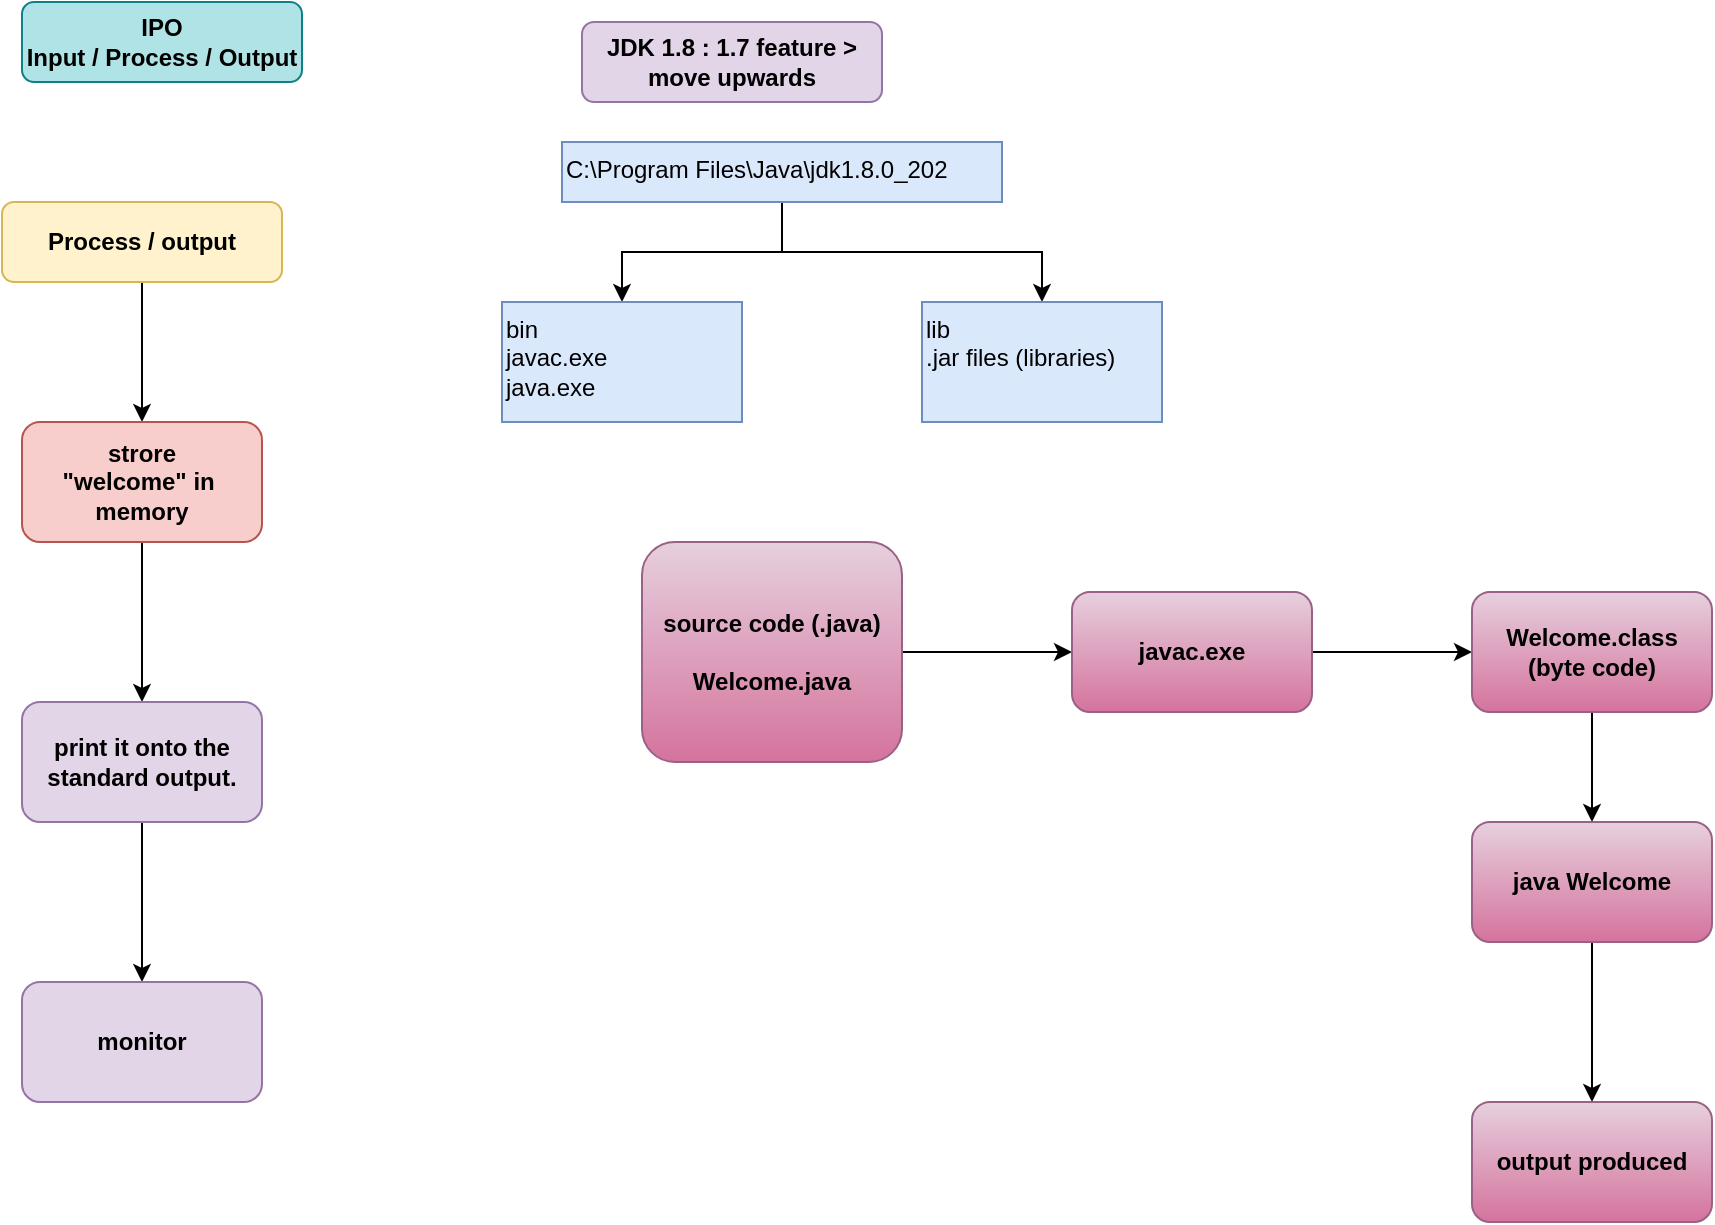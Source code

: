 <mxfile version="15.2.7" type="device" pages="3"><diagram id="3D3bEZcCuzl8r_ZEKV-4" name="gs"><mxGraphModel dx="1024" dy="600" grid="1" gridSize="10" guides="1" tooltips="1" connect="1" arrows="1" fold="1" page="1" pageScale="1" pageWidth="850" pageHeight="1100" math="0" shadow="0"><root><mxCell id="0"/><mxCell id="1" parent="0"/><mxCell id="_SUTj0Vu-gXyJGRvz1xc-1" value="IPO&lt;br&gt;Input / Process / Output" style="rounded=1;whiteSpace=wrap;html=1;fillColor=#b0e3e6;strokeColor=#0e8088;fontStyle=1;" parent="1" vertex="1"><mxGeometry x="50" y="40" width="140" height="40" as="geometry"/></mxCell><mxCell id="_SUTj0Vu-gXyJGRvz1xc-6" value="" style="edgeStyle=orthogonalEdgeStyle;rounded=0;orthogonalLoop=1;jettySize=auto;html=1;" parent="1" source="_SUTj0Vu-gXyJGRvz1xc-2" target="_SUTj0Vu-gXyJGRvz1xc-5" edge="1"><mxGeometry relative="1" as="geometry"/></mxCell><mxCell id="_SUTj0Vu-gXyJGRvz1xc-2" value="Process / output" style="rounded=1;whiteSpace=wrap;html=1;fillColor=#fff2cc;strokeColor=#d6b656;fontStyle=1;" parent="1" vertex="1"><mxGeometry x="40" y="140" width="140" height="40" as="geometry"/></mxCell><mxCell id="_SUTj0Vu-gXyJGRvz1xc-8" value="" style="edgeStyle=orthogonalEdgeStyle;rounded=0;orthogonalLoop=1;jettySize=auto;html=1;" parent="1" source="_SUTj0Vu-gXyJGRvz1xc-5" target="_SUTj0Vu-gXyJGRvz1xc-7" edge="1"><mxGeometry relative="1" as="geometry"/></mxCell><mxCell id="_SUTj0Vu-gXyJGRvz1xc-5" value="strore&lt;br&gt;&quot;welcome&quot; in&amp;nbsp;&lt;br&gt;memory" style="whiteSpace=wrap;html=1;rounded=1;fontStyle=1;strokeColor=#b85450;fillColor=#f8cecc;" parent="1" vertex="1"><mxGeometry x="50" y="250" width="120" height="60" as="geometry"/></mxCell><mxCell id="_SUTj0Vu-gXyJGRvz1xc-25" value="" style="edgeStyle=orthogonalEdgeStyle;rounded=0;orthogonalLoop=1;jettySize=auto;html=1;" parent="1" source="_SUTj0Vu-gXyJGRvz1xc-7" target="_SUTj0Vu-gXyJGRvz1xc-24" edge="1"><mxGeometry relative="1" as="geometry"/></mxCell><mxCell id="_SUTj0Vu-gXyJGRvz1xc-7" value="print it onto the standard output." style="whiteSpace=wrap;html=1;rounded=1;fontStyle=1;strokeColor=#9673a6;fillColor=#e1d5e7;" parent="1" vertex="1"><mxGeometry x="50" y="390" width="120" height="60" as="geometry"/></mxCell><mxCell id="_SUTj0Vu-gXyJGRvz1xc-9" value="JDK 1.8 : 1.7 feature &amp;gt; move upwards" style="rounded=1;whiteSpace=wrap;html=1;fillColor=#e1d5e7;strokeColor=#9673a6;fontStyle=1;" parent="1" vertex="1"><mxGeometry x="330" y="50" width="150" height="40" as="geometry"/></mxCell><mxCell id="_SUTj0Vu-gXyJGRvz1xc-12" value="" style="edgeStyle=orthogonalEdgeStyle;rounded=0;orthogonalLoop=1;jettySize=auto;html=1;" parent="1" source="_SUTj0Vu-gXyJGRvz1xc-10" target="_SUTj0Vu-gXyJGRvz1xc-11" edge="1"><mxGeometry relative="1" as="geometry"/></mxCell><mxCell id="_SUTj0Vu-gXyJGRvz1xc-14" value="" style="edgeStyle=orthogonalEdgeStyle;rounded=0;orthogonalLoop=1;jettySize=auto;html=1;" parent="1" source="_SUTj0Vu-gXyJGRvz1xc-10" target="_SUTj0Vu-gXyJGRvz1xc-13" edge="1"><mxGeometry relative="1" as="geometry"/></mxCell><mxCell id="_SUTj0Vu-gXyJGRvz1xc-10" value="C:\Program Files\Java\jdk1.8.0_202" style="text;whiteSpace=wrap;html=1;fillColor=#dae8fc;strokeColor=#6c8ebf;" parent="1" vertex="1"><mxGeometry x="320" y="110" width="220" height="30" as="geometry"/></mxCell><mxCell id="_SUTj0Vu-gXyJGRvz1xc-11" value="bin&lt;br&gt;javac.exe&lt;br&gt;java.exe" style="whiteSpace=wrap;html=1;align=left;verticalAlign=top;strokeColor=#6c8ebf;fillColor=#dae8fc;" parent="1" vertex="1"><mxGeometry x="290" y="190" width="120" height="60" as="geometry"/></mxCell><mxCell id="_SUTj0Vu-gXyJGRvz1xc-13" value="lib&lt;br&gt;.jar files (libraries)" style="whiteSpace=wrap;html=1;align=left;verticalAlign=top;strokeColor=#6c8ebf;fillColor=#dae8fc;" parent="1" vertex="1"><mxGeometry x="500" y="190" width="120" height="60" as="geometry"/></mxCell><mxCell id="_SUTj0Vu-gXyJGRvz1xc-17" value="" style="edgeStyle=orthogonalEdgeStyle;rounded=0;orthogonalLoop=1;jettySize=auto;html=1;" parent="1" source="_SUTj0Vu-gXyJGRvz1xc-15" target="_SUTj0Vu-gXyJGRvz1xc-16" edge="1"><mxGeometry relative="1" as="geometry"/></mxCell><mxCell id="_SUTj0Vu-gXyJGRvz1xc-15" value="source code (.java)&lt;br&gt;&lt;br&gt;Welcome.java" style="rounded=1;whiteSpace=wrap;html=1;fillColor=#e6d0de;strokeColor=#996185;verticalAlign=middle;align=center;fontStyle=1;gradientColor=#d5739d;" parent="1" vertex="1"><mxGeometry x="360" y="310" width="130" height="110" as="geometry"/></mxCell><mxCell id="_SUTj0Vu-gXyJGRvz1xc-19" value="" style="edgeStyle=orthogonalEdgeStyle;rounded=0;orthogonalLoop=1;jettySize=auto;html=1;" parent="1" source="_SUTj0Vu-gXyJGRvz1xc-16" target="_SUTj0Vu-gXyJGRvz1xc-18" edge="1"><mxGeometry relative="1" as="geometry"/></mxCell><mxCell id="_SUTj0Vu-gXyJGRvz1xc-16" value="javac.exe" style="whiteSpace=wrap;html=1;rounded=1;fontStyle=1;strokeColor=#996185;fillColor=#e6d0de;gradientColor=#d5739d;" parent="1" vertex="1"><mxGeometry x="575" y="335" width="120" height="60" as="geometry"/></mxCell><mxCell id="_SUTj0Vu-gXyJGRvz1xc-21" value="" style="edgeStyle=orthogonalEdgeStyle;rounded=0;orthogonalLoop=1;jettySize=auto;html=1;" parent="1" source="_SUTj0Vu-gXyJGRvz1xc-18" target="_SUTj0Vu-gXyJGRvz1xc-20" edge="1"><mxGeometry relative="1" as="geometry"/></mxCell><mxCell id="_SUTj0Vu-gXyJGRvz1xc-18" value="Welcome.class&lt;br&gt;(byte code)" style="whiteSpace=wrap;html=1;rounded=1;fontStyle=1;strokeColor=#996185;fillColor=#e6d0de;gradientColor=#d5739d;" parent="1" vertex="1"><mxGeometry x="775" y="335" width="120" height="60" as="geometry"/></mxCell><mxCell id="_SUTj0Vu-gXyJGRvz1xc-23" value="" style="edgeStyle=orthogonalEdgeStyle;rounded=0;orthogonalLoop=1;jettySize=auto;html=1;" parent="1" source="_SUTj0Vu-gXyJGRvz1xc-20" target="_SUTj0Vu-gXyJGRvz1xc-22" edge="1"><mxGeometry relative="1" as="geometry"/></mxCell><mxCell id="_SUTj0Vu-gXyJGRvz1xc-20" value="java Welcome" style="whiteSpace=wrap;html=1;rounded=1;fontStyle=1;strokeColor=#996185;fillColor=#e6d0de;gradientColor=#d5739d;" parent="1" vertex="1"><mxGeometry x="775" y="450" width="120" height="60" as="geometry"/></mxCell><mxCell id="_SUTj0Vu-gXyJGRvz1xc-22" value="output produced" style="whiteSpace=wrap;html=1;rounded=1;fontStyle=1;strokeColor=#996185;fillColor=#e6d0de;gradientColor=#d5739d;" parent="1" vertex="1"><mxGeometry x="775" y="590" width="120" height="60" as="geometry"/></mxCell><mxCell id="_SUTj0Vu-gXyJGRvz1xc-24" value="monitor" style="rounded=1;whiteSpace=wrap;html=1;fontStyle=1;strokeColor=#9673a6;fillColor=#e1d5e7;" parent="1" vertex="1"><mxGeometry x="50" y="530" width="120" height="60" as="geometry"/></mxCell></root></mxGraphModel></diagram><diagram id="avTKGqMcMff2ms3zipq_" name="DataTypes"><mxGraphModel dx="1024" dy="600" grid="1" gridSize="10" guides="1" tooltips="1" connect="1" arrows="1" fold="1" page="1" pageScale="1" pageWidth="850" pageHeight="1100" math="0" shadow="0"><root><mxCell id="T3Ad4oUNQ0FxvJtLQagC-0"/><mxCell id="T3Ad4oUNQ0FxvJtLQagC-1" parent="T3Ad4oUNQ0FxvJtLQagC-0"/><mxCell id="T3Ad4oUNQ0FxvJtLQagC-3" value="Integer" style="rounded=1;whiteSpace=wrap;html=1;fillColor=#d0cee2;strokeColor=#56517e;verticalAlign=bottom;" parent="T3Ad4oUNQ0FxvJtLQagC-1" vertex="1"><mxGeometry x="90" y="35" width="260" height="125" as="geometry"/></mxCell><mxCell id="T3Ad4oUNQ0FxvJtLQagC-2" value="int = 100" style="rounded=1;whiteSpace=wrap;html=1;fillColor=#e1d5e7;strokeColor=#9673a6;fontStyle=1;" parent="T3Ad4oUNQ0FxvJtLQagC-1" vertex="1"><mxGeometry x="140" y="80" width="150" height="40" as="geometry"/></mxCell></root></mxGraphModel></diagram><diagram id="fvTrLc6WiqZMpUHENaW4" name="OOPS"><mxGraphModel dx="1874" dy="600" grid="1" gridSize="10" guides="1" tooltips="1" connect="1" arrows="1" fold="1" page="1" pageScale="1" pageWidth="850" pageHeight="1100" math="0" shadow="0"><root><mxCell id="DfZiOr1Gd_-NJ0TTqh6M-0"/><mxCell id="DfZiOr1Gd_-NJ0TTqh6M-1" parent="DfZiOr1Gd_-NJ0TTqh6M-0"/><mxCell id="DfZiOr1Gd_-NJ0TTqh6M-6" value="" style="edgeStyle=orthogonalEdgeStyle;rounded=0;orthogonalLoop=1;jettySize=auto;html=1;" parent="DfZiOr1Gd_-NJ0TTqh6M-1" source="DfZiOr1Gd_-NJ0TTqh6M-2" target="DfZiOr1Gd_-NJ0TTqh6M-5" edge="1"><mxGeometry relative="1" as="geometry"/></mxCell><mxCell id="DfZiOr1Gd_-NJ0TTqh6M-8" value="" style="edgeStyle=orthogonalEdgeStyle;rounded=0;orthogonalLoop=1;jettySize=auto;html=1;" parent="DfZiOr1Gd_-NJ0TTqh6M-1" source="DfZiOr1Gd_-NJ0TTqh6M-2" target="DfZiOr1Gd_-NJ0TTqh6M-7" edge="1"><mxGeometry relative="1" as="geometry"/></mxCell><mxCell id="DfZiOr1Gd_-NJ0TTqh6M-2" value="Classes and Objects" style="rounded=1;whiteSpace=wrap;html=1;fillColor=#b0e3e6;strokeColor=#0e8088;fontStyle=1;" parent="DfZiOr1Gd_-NJ0TTqh6M-1" vertex="1"><mxGeometry x="110" y="30" width="140" height="40" as="geometry"/></mxCell><mxCell id="DfZiOr1Gd_-NJ0TTqh6M-3" value="&amp;nbsp;static (class)" style="rounded=1;whiteSpace=wrap;html=1;fillColor=#e1d5e7;strokeColor=#9673a6;fontStyle=1" parent="DfZiOr1Gd_-NJ0TTqh6M-1" vertex="1"><mxGeometry x="-190" y="330" width="230" height="40" as="geometry"/></mxCell><mxCell id="DfZiOr1Gd_-NJ0TTqh6M-4" value="instance" style="rounded=1;whiteSpace=wrap;html=1;fillColor=#e1d5e7;strokeColor=#9673a6;fontStyle=1" parent="DfZiOr1Gd_-NJ0TTqh6M-1" vertex="1"><mxGeometry x="370" y="430" width="230" height="40" as="geometry"/></mxCell><mxCell id="DfZiOr1Gd_-NJ0TTqh6M-5" value="CLASS: specification OR blueprint for creating objects" style="rounded=1;whiteSpace=wrap;html=1;fontStyle=1;strokeColor=#0e8088;fillColor=#b0e3e6;" parent="DfZiOr1Gd_-NJ0TTqh6M-1" vertex="1"><mxGeometry y="130" width="120" height="60" as="geometry"/></mxCell><mxCell id="DfZiOr1Gd_-NJ0TTqh6M-7" value="OBJECT : occurance of a class" style="whiteSpace=wrap;html=1;rounded=1;fontStyle=1;strokeColor=#0e8088;fillColor=#b0e3e6;" parent="DfZiOr1Gd_-NJ0TTqh6M-1" vertex="1"><mxGeometry x="210" y="130" width="120" height="60" as="geometry"/></mxCell><mxCell id="DfZiOr1Gd_-NJ0TTqh6M-12" value="" style="edgeStyle=orthogonalEdgeStyle;rounded=0;orthogonalLoop=1;jettySize=auto;html=1;" parent="DfZiOr1Gd_-NJ0TTqh6M-1" source="DfZiOr1Gd_-NJ0TTqh6M-9" target="DfZiOr1Gd_-NJ0TTqh6M-11" edge="1"><mxGeometry relative="1" as="geometry"/></mxCell><mxCell id="DfZiOr1Gd_-NJ0TTqh6M-18" style="edgeStyle=orthogonalEdgeStyle;rounded=0;orthogonalLoop=1;jettySize=auto;html=1;entryX=1;entryY=0.5;entryDx=0;entryDy=0;" parent="DfZiOr1Gd_-NJ0TTqh6M-1" source="DfZiOr1Gd_-NJ0TTqh6M-9" target="DfZiOr1Gd_-NJ0TTqh6M-15" edge="1"><mxGeometry relative="1" as="geometry"/></mxCell><mxCell id="DfZiOr1Gd_-NJ0TTqh6M-9" value="javaBook" style="rounded=1;whiteSpace=wrap;html=1;fillColor=#e1d5e7;strokeColor=#9673a6;fontStyle=1" parent="DfZiOr1Gd_-NJ0TTqh6M-1" vertex="1"><mxGeometry x="240" y="310" width="230" height="40" as="geometry"/></mxCell><mxCell id="DfZiOr1Gd_-NJ0TTqh6M-14" value="" style="edgeStyle=orthogonalEdgeStyle;rounded=0;orthogonalLoop=1;jettySize=auto;html=1;" parent="DfZiOr1Gd_-NJ0TTqh6M-1" source="DfZiOr1Gd_-NJ0TTqh6M-10" target="DfZiOr1Gd_-NJ0TTqh6M-13" edge="1"><mxGeometry relative="1" as="geometry"/></mxCell><mxCell id="DfZiOr1Gd_-NJ0TTqh6M-20" style="edgeStyle=orthogonalEdgeStyle;rounded=0;orthogonalLoop=1;jettySize=auto;html=1;" parent="DfZiOr1Gd_-NJ0TTqh6M-1" source="DfZiOr1Gd_-NJ0TTqh6M-10" edge="1"><mxGeometry relative="1" as="geometry"><mxPoint x="-10" y="400" as="targetPoint"/></mxGeometry></mxCell><mxCell id="DfZiOr1Gd_-NJ0TTqh6M-10" value="classicFictionBook" style="rounded=1;whiteSpace=wrap;html=1;fillColor=#e1d5e7;strokeColor=#9673a6;fontStyle=1" parent="DfZiOr1Gd_-NJ0TTqh6M-1" vertex="1"><mxGeometry x="240" y="355" width="230" height="50" as="geometry"/></mxCell><mxCell id="DfZiOr1Gd_-NJ0TTqh6M-11" value="0134685997" style="ellipse;whiteSpace=wrap;html=1;rounded=1;fontStyle=1;strokeColor=#9673a6;fillColor=#e1d5e7;" parent="DfZiOr1Gd_-NJ0TTqh6M-1" vertex="1"><mxGeometry x="605" y="300" width="120" height="60" as="geometry"/></mxCell><mxCell id="DfZiOr1Gd_-NJ0TTqh6M-13" value="1844132390" style="ellipse;whiteSpace=wrap;html=1;rounded=1;fontStyle=1;strokeColor=#9673a6;fillColor=#e1d5e7;" parent="DfZiOr1Gd_-NJ0TTqh6M-1" vertex="1"><mxGeometry x="605" y="350" width="120" height="60" as="geometry"/></mxCell><mxCell id="DfZiOr1Gd_-NJ0TTqh6M-15" value="Amazon" style="ellipse;whiteSpace=wrap;html=1;rounded=1;fontStyle=1;strokeColor=#82b366;fillColor=#d5e8d4;" parent="DfZiOr1Gd_-NJ0TTqh6M-1" vertex="1"><mxGeometry x="-135" y="370" width="120" height="60" as="geometry"/></mxCell><mxCell id="uDfpj5gOAk_nrGFroR3H-0" value="COLLECTION" style="rounded=1;whiteSpace=wrap;html=1;fillColor=#d0cee2;strokeColor=#56517e;verticalAlign=bottom;" vertex="1" parent="DfZiOr1Gd_-NJ0TTqh6M-1"><mxGeometry x="-200" y="560" width="210" height="130" as="geometry"/></mxCell><mxCell id="uDfpj5gOAk_nrGFroR3H-4" value="" style="edgeStyle=orthogonalEdgeStyle;rounded=0;orthogonalLoop=1;jettySize=auto;html=1;" edge="1" parent="DfZiOr1Gd_-NJ0TTqh6M-1" source="uDfpj5gOAk_nrGFroR3H-1" target="uDfpj5gOAk_nrGFroR3H-3"><mxGeometry relative="1" as="geometry"/></mxCell><mxCell id="uDfpj5gOAk_nrGFroR3H-6" value="" style="edgeStyle=orthogonalEdgeStyle;rounded=0;orthogonalLoop=1;jettySize=auto;html=1;" edge="1" parent="DfZiOr1Gd_-NJ0TTqh6M-1" source="uDfpj5gOAk_nrGFroR3H-1" target="uDfpj5gOAk_nrGFroR3H-5"><mxGeometry relative="1" as="geometry"/></mxCell><mxCell id="uDfpj5gOAk_nrGFroR3H-1" value="Object" style="rounded=1;whiteSpace=wrap;html=1;fillColor=#fad9d5;strokeColor=#ae4132;fontStyle=1;verticalAlign=middle;" vertex="1" parent="DfZiOr1Gd_-NJ0TTqh6M-1"><mxGeometry x="-160" y="590" width="130" height="40" as="geometry"/></mxCell><mxCell id="uDfpj5gOAk_nrGFroR3H-3" value="Integer" style="whiteSpace=wrap;html=1;rounded=1;fontStyle=1;strokeColor=#ae4132;fillColor=#fad9d5;" vertex="1" parent="DfZiOr1Gd_-NJ0TTqh6M-1"><mxGeometry x="80" y="540" width="120" height="60" as="geometry"/></mxCell><mxCell id="uDfpj5gOAk_nrGFroR3H-5" value="String" style="whiteSpace=wrap;html=1;rounded=1;fontStyle=1;strokeColor=#ae4132;fillColor=#fad9d5;" vertex="1" parent="DfZiOr1Gd_-NJ0TTqh6M-1"><mxGeometry x="80" y="660" width="120" height="60" as="geometry"/></mxCell></root></mxGraphModel></diagram></mxfile>